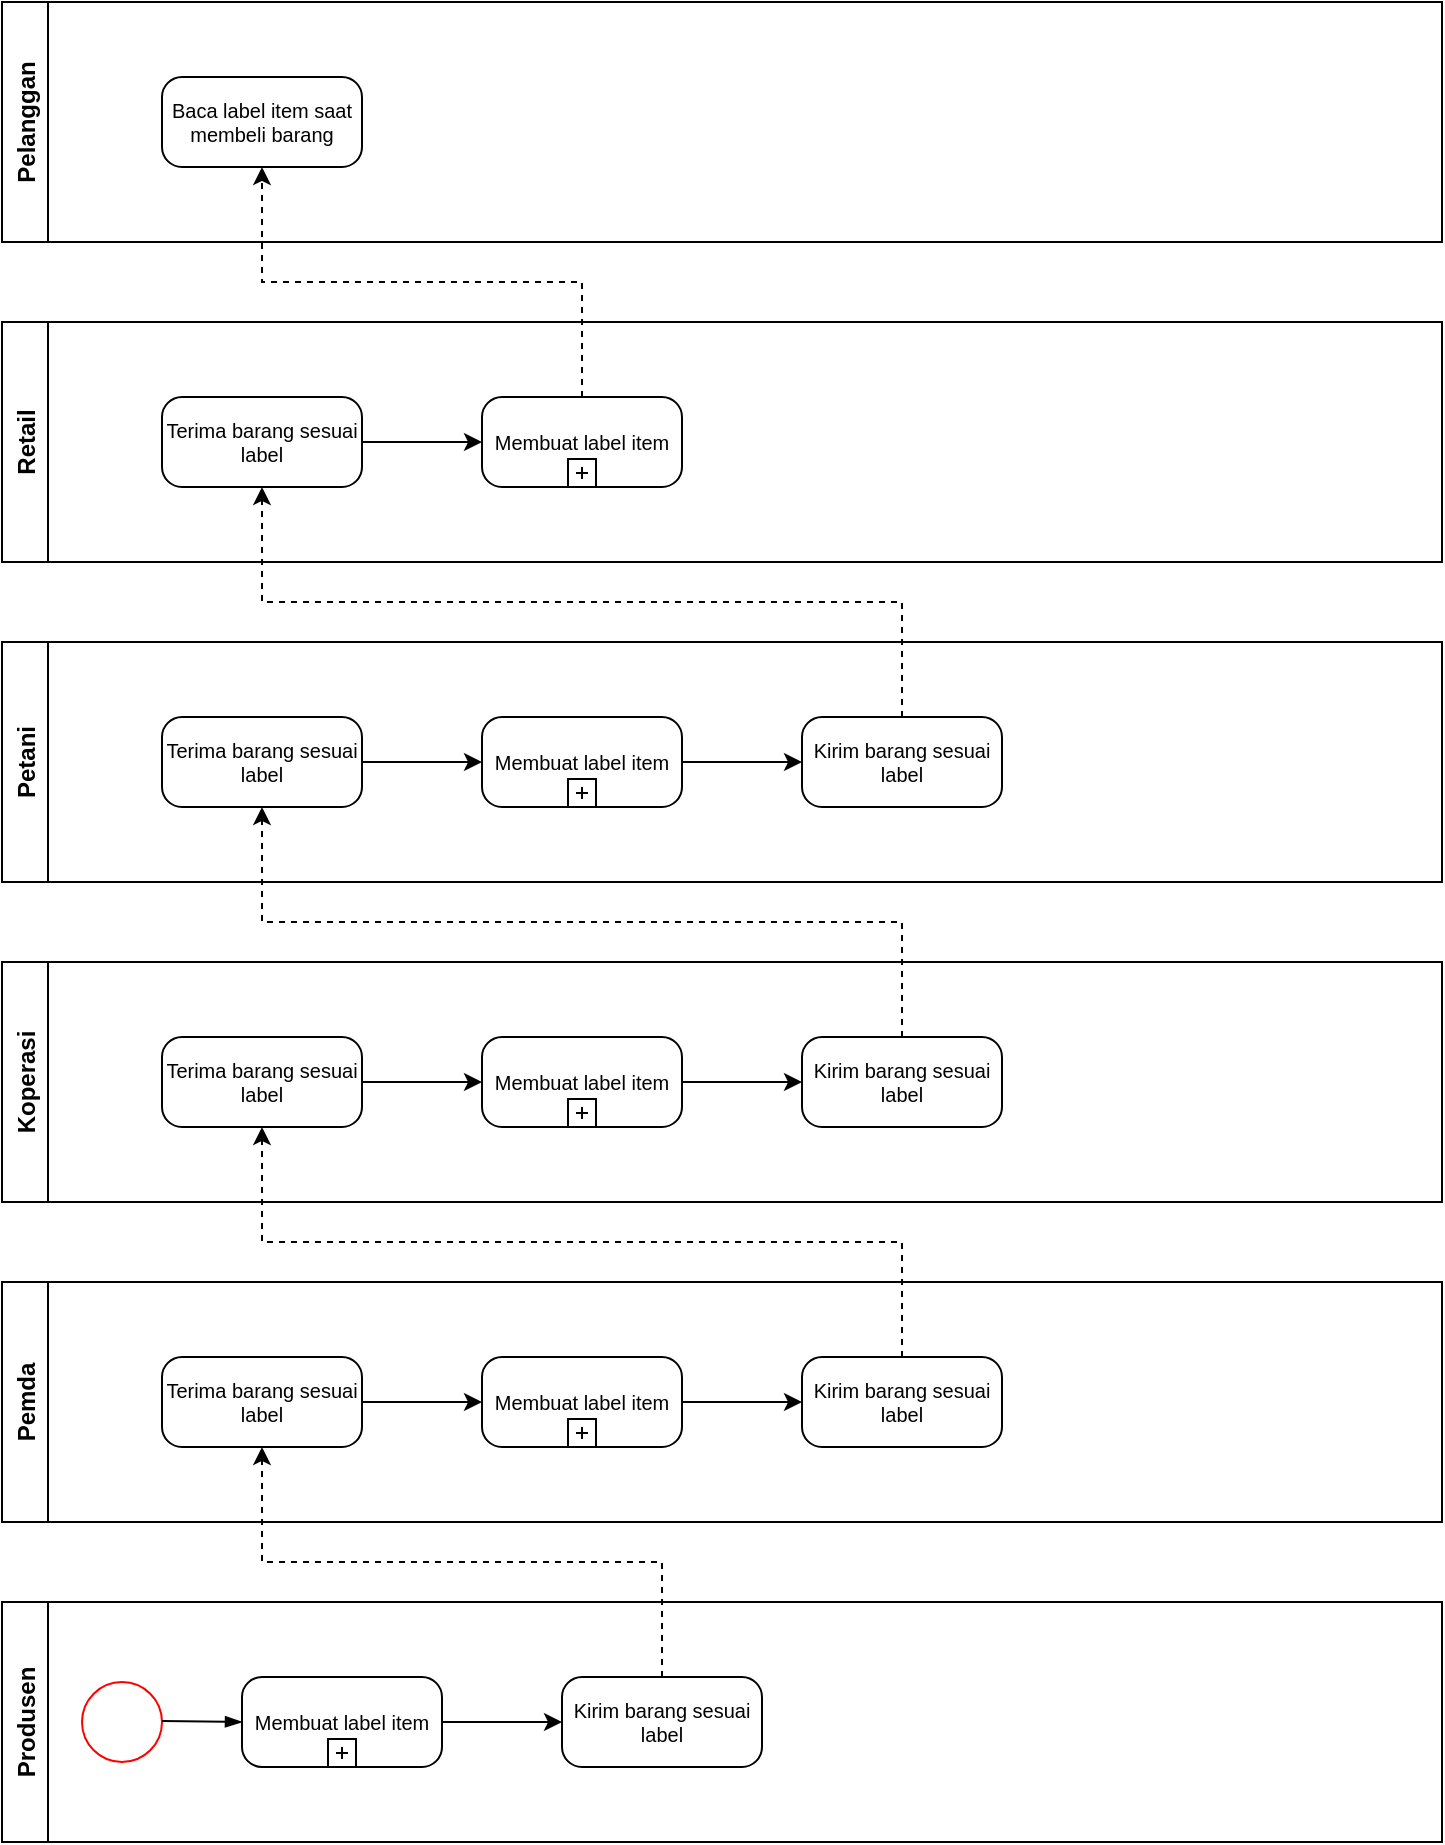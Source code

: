 <mxfile version="16.1.0" type="github">
  <diagram id="prtHgNgQTEPvFCAcTncT" name="Page-1">
    <mxGraphModel dx="868" dy="442" grid="1" gridSize="10" guides="1" tooltips="1" connect="1" arrows="1" fold="1" page="1" pageScale="1" pageWidth="827" pageHeight="1169" math="0" shadow="0">
      <root>
        <mxCell id="0" />
        <mxCell id="1" parent="0" />
        <mxCell id="46JCuXxfw7LI-saH6JU8-1" value="Pemda" style="swimlane;horizontal=0;" parent="1" vertex="1">
          <mxGeometry x="80" y="760" width="720" height="120" as="geometry" />
        </mxCell>
        <mxCell id="N2taPCmN-jDFq6S7jAZY-5" style="edgeStyle=orthogonalEdgeStyle;rounded=0;orthogonalLoop=1;jettySize=auto;html=1;exitX=1;exitY=0.5;exitDx=0;exitDy=0;exitPerimeter=0;entryX=0;entryY=0.5;entryDx=0;entryDy=0;entryPerimeter=0;" edge="1" parent="46JCuXxfw7LI-saH6JU8-1" source="N2taPCmN-jDFq6S7jAZY-2" target="N2taPCmN-jDFq6S7jAZY-4">
          <mxGeometry relative="1" as="geometry" />
        </mxCell>
        <mxCell id="N2taPCmN-jDFq6S7jAZY-2" value="Terima barang sesuai label" style="points=[[0.25,0,0],[0.5,0,0],[0.75,0,0],[1,0.25,0],[1,0.5,0],[1,0.75,0],[0.75,1,0],[0.5,1,0],[0.25,1,0],[0,0.75,0],[0,0.5,0],[0,0.25,0]];shape=mxgraph.bpmn.task;whiteSpace=wrap;rectStyle=rounded;size=10;taskMarker=abstract;fontSize=10;" vertex="1" parent="46JCuXxfw7LI-saH6JU8-1">
          <mxGeometry x="80" y="37.5" width="100" height="45" as="geometry" />
        </mxCell>
        <mxCell id="N2taPCmN-jDFq6S7jAZY-7" style="edgeStyle=orthogonalEdgeStyle;rounded=0;orthogonalLoop=1;jettySize=auto;html=1;exitX=1;exitY=0.5;exitDx=0;exitDy=0;exitPerimeter=0;entryX=0;entryY=0.5;entryDx=0;entryDy=0;entryPerimeter=0;" edge="1" parent="46JCuXxfw7LI-saH6JU8-1" source="N2taPCmN-jDFq6S7jAZY-4" target="N2taPCmN-jDFq6S7jAZY-6">
          <mxGeometry relative="1" as="geometry" />
        </mxCell>
        <mxCell id="N2taPCmN-jDFq6S7jAZY-4" value="Membuat label item" style="points=[[0.25,0,0],[0.5,0,0],[0.75,0,0],[1,0.25,0],[1,0.5,0],[1,0.75,0],[0.75,1,0],[0.5,1,0],[0.25,1,0],[0,0.75,0],[0,0.5,0],[0,0.25,0]];shape=mxgraph.bpmn.task;whiteSpace=wrap;rectStyle=rounded;size=10;taskMarker=abstract;isLoopSub=1;fontSize=10;" vertex="1" parent="46JCuXxfw7LI-saH6JU8-1">
          <mxGeometry x="240" y="37.5" width="100" height="45" as="geometry" />
        </mxCell>
        <mxCell id="N2taPCmN-jDFq6S7jAZY-6" value="Kirim barang sesuai label" style="points=[[0.25,0,0],[0.5,0,0],[0.75,0,0],[1,0.25,0],[1,0.5,0],[1,0.75,0],[0.75,1,0],[0.5,1,0],[0.25,1,0],[0,0.75,0],[0,0.5,0],[0,0.25,0]];shape=mxgraph.bpmn.task;whiteSpace=wrap;rectStyle=rounded;size=10;taskMarker=abstract;fontSize=10;" vertex="1" parent="46JCuXxfw7LI-saH6JU8-1">
          <mxGeometry x="400" y="37.5" width="100" height="45" as="geometry" />
        </mxCell>
        <mxCell id="46JCuXxfw7LI-saH6JU8-4" value="Koperasi" style="swimlane;horizontal=0;" parent="1" vertex="1">
          <mxGeometry x="80" y="600" width="720" height="120" as="geometry" />
        </mxCell>
        <mxCell id="N2taPCmN-jDFq6S7jAZY-11" style="edgeStyle=orthogonalEdgeStyle;rounded=0;orthogonalLoop=1;jettySize=auto;html=1;exitX=1;exitY=0.5;exitDx=0;exitDy=0;exitPerimeter=0;" edge="1" parent="46JCuXxfw7LI-saH6JU8-4" source="N2taPCmN-jDFq6S7jAZY-8" target="N2taPCmN-jDFq6S7jAZY-10">
          <mxGeometry relative="1" as="geometry" />
        </mxCell>
        <mxCell id="N2taPCmN-jDFq6S7jAZY-8" value="Terima barang sesuai label" style="points=[[0.25,0,0],[0.5,0,0],[0.75,0,0],[1,0.25,0],[1,0.5,0],[1,0.75,0],[0.75,1,0],[0.5,1,0],[0.25,1,0],[0,0.75,0],[0,0.5,0],[0,0.25,0]];shape=mxgraph.bpmn.task;whiteSpace=wrap;rectStyle=rounded;size=10;taskMarker=abstract;fontSize=10;" vertex="1" parent="46JCuXxfw7LI-saH6JU8-4">
          <mxGeometry x="80" y="37.5" width="100" height="45" as="geometry" />
        </mxCell>
        <mxCell id="N2taPCmN-jDFq6S7jAZY-13" style="edgeStyle=orthogonalEdgeStyle;rounded=0;orthogonalLoop=1;jettySize=auto;html=1;exitX=1;exitY=0.5;exitDx=0;exitDy=0;exitPerimeter=0;entryX=0;entryY=0.5;entryDx=0;entryDy=0;entryPerimeter=0;" edge="1" parent="46JCuXxfw7LI-saH6JU8-4" source="N2taPCmN-jDFq6S7jAZY-10" target="N2taPCmN-jDFq6S7jAZY-12">
          <mxGeometry relative="1" as="geometry" />
        </mxCell>
        <mxCell id="N2taPCmN-jDFq6S7jAZY-10" value="Membuat label item" style="points=[[0.25,0,0],[0.5,0,0],[0.75,0,0],[1,0.25,0],[1,0.5,0],[1,0.75,0],[0.75,1,0],[0.5,1,0],[0.25,1,0],[0,0.75,0],[0,0.5,0],[0,0.25,0]];shape=mxgraph.bpmn.task;whiteSpace=wrap;rectStyle=rounded;size=10;taskMarker=abstract;isLoopSub=1;fontSize=10;" vertex="1" parent="46JCuXxfw7LI-saH6JU8-4">
          <mxGeometry x="240" y="37.5" width="100" height="45" as="geometry" />
        </mxCell>
        <mxCell id="N2taPCmN-jDFq6S7jAZY-12" value="Kirim barang sesuai label" style="points=[[0.25,0,0],[0.5,0,0],[0.75,0,0],[1,0.25,0],[1,0.5,0],[1,0.75,0],[0.75,1,0],[0.5,1,0],[0.25,1,0],[0,0.75,0],[0,0.5,0],[0,0.25,0]];shape=mxgraph.bpmn.task;whiteSpace=wrap;rectStyle=rounded;size=10;taskMarker=abstract;fontSize=10;" vertex="1" parent="46JCuXxfw7LI-saH6JU8-4">
          <mxGeometry x="400" y="37.5" width="100" height="45" as="geometry" />
        </mxCell>
        <mxCell id="46JCuXxfw7LI-saH6JU8-5" value="Petani" style="swimlane;horizontal=0;startSize=23;" parent="1" vertex="1">
          <mxGeometry x="80" y="440" width="720" height="120" as="geometry" />
        </mxCell>
        <mxCell id="N2taPCmN-jDFq6S7jAZY-19" style="edgeStyle=orthogonalEdgeStyle;rounded=0;orthogonalLoop=1;jettySize=auto;html=1;exitX=1;exitY=0.5;exitDx=0;exitDy=0;exitPerimeter=0;entryX=0;entryY=0.5;entryDx=0;entryDy=0;entryPerimeter=0;" edge="1" parent="46JCuXxfw7LI-saH6JU8-5" source="N2taPCmN-jDFq6S7jAZY-14" target="N2taPCmN-jDFq6S7jAZY-15">
          <mxGeometry relative="1" as="geometry" />
        </mxCell>
        <mxCell id="N2taPCmN-jDFq6S7jAZY-14" value="Terima barang sesuai label" style="points=[[0.25,0,0],[0.5,0,0],[0.75,0,0],[1,0.25,0],[1,0.5,0],[1,0.75,0],[0.75,1,0],[0.5,1,0],[0.25,1,0],[0,0.75,0],[0,0.5,0],[0,0.25,0]];shape=mxgraph.bpmn.task;whiteSpace=wrap;rectStyle=rounded;size=10;taskMarker=abstract;fontSize=10;" vertex="1" parent="46JCuXxfw7LI-saH6JU8-5">
          <mxGeometry x="80" y="37.5" width="100" height="45" as="geometry" />
        </mxCell>
        <mxCell id="N2taPCmN-jDFq6S7jAZY-20" style="edgeStyle=orthogonalEdgeStyle;rounded=0;orthogonalLoop=1;jettySize=auto;html=1;exitX=1;exitY=0.5;exitDx=0;exitDy=0;exitPerimeter=0;entryX=0;entryY=0.5;entryDx=0;entryDy=0;entryPerimeter=0;" edge="1" parent="46JCuXxfw7LI-saH6JU8-5" source="N2taPCmN-jDFq6S7jAZY-15" target="N2taPCmN-jDFq6S7jAZY-16">
          <mxGeometry relative="1" as="geometry" />
        </mxCell>
        <mxCell id="N2taPCmN-jDFq6S7jAZY-15" value="Membuat label item" style="points=[[0.25,0,0],[0.5,0,0],[0.75,0,0],[1,0.25,0],[1,0.5,0],[1,0.75,0],[0.75,1,0],[0.5,1,0],[0.25,1,0],[0,0.75,0],[0,0.5,0],[0,0.25,0]];shape=mxgraph.bpmn.task;whiteSpace=wrap;rectStyle=rounded;size=10;taskMarker=abstract;isLoopSub=1;fontSize=10;" vertex="1" parent="46JCuXxfw7LI-saH6JU8-5">
          <mxGeometry x="240" y="37.5" width="100" height="45" as="geometry" />
        </mxCell>
        <mxCell id="N2taPCmN-jDFq6S7jAZY-16" value="Kirim barang sesuai label" style="points=[[0.25,0,0],[0.5,0,0],[0.75,0,0],[1,0.25,0],[1,0.5,0],[1,0.75,0],[0.75,1,0],[0.5,1,0],[0.25,1,0],[0,0.75,0],[0,0.5,0],[0,0.25,0]];shape=mxgraph.bpmn.task;whiteSpace=wrap;rectStyle=rounded;size=10;taskMarker=abstract;fontSize=10;" vertex="1" parent="46JCuXxfw7LI-saH6JU8-5">
          <mxGeometry x="400" y="37.5" width="100" height="45" as="geometry" />
        </mxCell>
        <mxCell id="46JCuXxfw7LI-saH6JU8-6" value="Pelanggan" style="swimlane;horizontal=0;startSize=23;" parent="1" vertex="1">
          <mxGeometry x="80" y="120" width="720" height="120" as="geometry" />
        </mxCell>
        <mxCell id="N2taPCmN-jDFq6S7jAZY-27" value="Baca label item saat membeli barang" style="points=[[0.25,0,0],[0.5,0,0],[0.75,0,0],[1,0.25,0],[1,0.5,0],[1,0.75,0],[0.75,1,0],[0.5,1,0],[0.25,1,0],[0,0.75,0],[0,0.5,0],[0,0.25,0]];shape=mxgraph.bpmn.task;whiteSpace=wrap;rectStyle=rounded;size=10;taskMarker=abstract;fontSize=10;" vertex="1" parent="46JCuXxfw7LI-saH6JU8-6">
          <mxGeometry x="80" y="37.5" width="100" height="45" as="geometry" />
        </mxCell>
        <mxCell id="46JCuXxfw7LI-saH6JU8-7" value="Produsen" style="swimlane;horizontal=0;startSize=23;" parent="1" vertex="1">
          <mxGeometry x="80" y="920" width="720" height="120" as="geometry" />
        </mxCell>
        <mxCell id="46JCuXxfw7LI-saH6JU8-8" value="" style="ellipse;whiteSpace=wrap;html=1;aspect=fixed;strokeColor=#FF0000;" parent="46JCuXxfw7LI-saH6JU8-7" vertex="1">
          <mxGeometry x="40" y="40" width="40" height="40" as="geometry" />
        </mxCell>
        <mxCell id="fUq5Y2bzuS52Zacvv2sS-2" value="Kirim barang sesuai label" style="points=[[0.25,0,0],[0.5,0,0],[0.75,0,0],[1,0.25,0],[1,0.5,0],[1,0.75,0],[0.75,1,0],[0.5,1,0],[0.25,1,0],[0,0.75,0],[0,0.5,0],[0,0.25,0]];shape=mxgraph.bpmn.task;whiteSpace=wrap;rectStyle=rounded;size=10;taskMarker=abstract;fontSize=10;" parent="46JCuXxfw7LI-saH6JU8-7" vertex="1">
          <mxGeometry x="280" y="37.5" width="100" height="45" as="geometry" />
        </mxCell>
        <mxCell id="fUq5Y2bzuS52Zacvv2sS-8" style="edgeStyle=none;rounded=0;orthogonalLoop=1;jettySize=auto;html=1;exitX=1;exitY=0.5;exitDx=0;exitDy=0;exitPerimeter=0;fontSize=10;" parent="46JCuXxfw7LI-saH6JU8-7" source="fUq5Y2bzuS52Zacvv2sS-3" target="fUq5Y2bzuS52Zacvv2sS-2" edge="1">
          <mxGeometry relative="1" as="geometry" />
        </mxCell>
        <mxCell id="fUq5Y2bzuS52Zacvv2sS-3" value="Membuat label item" style="points=[[0.25,0,0],[0.5,0,0],[0.75,0,0],[1,0.25,0],[1,0.5,0],[1,0.75,0],[0.75,1,0],[0.5,1,0],[0.25,1,0],[0,0.75,0],[0,0.5,0],[0,0.25,0]];shape=mxgraph.bpmn.task;whiteSpace=wrap;rectStyle=rounded;size=10;taskMarker=abstract;isLoopSub=1;fontSize=10;" parent="46JCuXxfw7LI-saH6JU8-7" vertex="1">
          <mxGeometry x="120" y="37.5" width="100" height="45" as="geometry" />
        </mxCell>
        <mxCell id="fUq5Y2bzuS52Zacvv2sS-4" value="" style="fontSize=12;html=1;endArrow=blockThin;endFill=1;rounded=0;entryX=0;entryY=0.5;entryDx=0;entryDy=0;entryPerimeter=0;" parent="46JCuXxfw7LI-saH6JU8-7" target="fUq5Y2bzuS52Zacvv2sS-3" edge="1">
          <mxGeometry width="160" relative="1" as="geometry">
            <mxPoint x="80" y="59.5" as="sourcePoint" />
            <mxPoint x="240" y="59.5" as="targetPoint" />
          </mxGeometry>
        </mxCell>
        <mxCell id="N2taPCmN-jDFq6S7jAZY-1" value="Retail" style="swimlane;horizontal=0;startSize=23;" vertex="1" parent="1">
          <mxGeometry x="80" y="280" width="720" height="120" as="geometry" />
        </mxCell>
        <mxCell id="N2taPCmN-jDFq6S7jAZY-22" value="Terima barang sesuai label" style="points=[[0.25,0,0],[0.5,0,0],[0.75,0,0],[1,0.25,0],[1,0.5,0],[1,0.75,0],[0.75,1,0],[0.5,1,0],[0.25,1,0],[0,0.75,0],[0,0.5,0],[0,0.25,0]];shape=mxgraph.bpmn.task;whiteSpace=wrap;rectStyle=rounded;size=10;taskMarker=abstract;fontSize=10;" vertex="1" parent="N2taPCmN-jDFq6S7jAZY-1">
          <mxGeometry x="80" y="37.5" width="100" height="45" as="geometry" />
        </mxCell>
        <mxCell id="N2taPCmN-jDFq6S7jAZY-24" value="Membuat label item" style="points=[[0.25,0,0],[0.5,0,0],[0.75,0,0],[1,0.25,0],[1,0.5,0],[1,0.75,0],[0.75,1,0],[0.5,1,0],[0.25,1,0],[0,0.75,0],[0,0.5,0],[0,0.25,0]];shape=mxgraph.bpmn.task;whiteSpace=wrap;rectStyle=rounded;size=10;taskMarker=abstract;isLoopSub=1;fontSize=10;" vertex="1" parent="N2taPCmN-jDFq6S7jAZY-1">
          <mxGeometry x="240" y="37.5" width="100" height="45" as="geometry" />
        </mxCell>
        <mxCell id="N2taPCmN-jDFq6S7jAZY-21" style="edgeStyle=orthogonalEdgeStyle;rounded=0;orthogonalLoop=1;jettySize=auto;html=1;exitX=1;exitY=0.5;exitDx=0;exitDy=0;exitPerimeter=0;entryX=0;entryY=0.5;entryDx=0;entryDy=0;entryPerimeter=0;" edge="1" parent="N2taPCmN-jDFq6S7jAZY-1" source="N2taPCmN-jDFq6S7jAZY-22" target="N2taPCmN-jDFq6S7jAZY-24">
          <mxGeometry relative="1" as="geometry" />
        </mxCell>
        <mxCell id="N2taPCmN-jDFq6S7jAZY-3" style="edgeStyle=orthogonalEdgeStyle;rounded=0;orthogonalLoop=1;jettySize=auto;html=1;exitX=0.5;exitY=0;exitDx=0;exitDy=0;exitPerimeter=0;entryX=0.5;entryY=1;entryDx=0;entryDy=0;entryPerimeter=0;dashed=1;" edge="1" parent="1" source="fUq5Y2bzuS52Zacvv2sS-2" target="N2taPCmN-jDFq6S7jAZY-2">
          <mxGeometry relative="1" as="geometry" />
        </mxCell>
        <mxCell id="N2taPCmN-jDFq6S7jAZY-9" style="edgeStyle=orthogonalEdgeStyle;rounded=0;orthogonalLoop=1;jettySize=auto;html=1;exitX=0.5;exitY=0;exitDx=0;exitDy=0;exitPerimeter=0;entryX=0.5;entryY=1;entryDx=0;entryDy=0;entryPerimeter=0;dashed=1;" edge="1" parent="1" source="N2taPCmN-jDFq6S7jAZY-6" target="N2taPCmN-jDFq6S7jAZY-8">
          <mxGeometry relative="1" as="geometry" />
        </mxCell>
        <mxCell id="N2taPCmN-jDFq6S7jAZY-18" style="edgeStyle=orthogonalEdgeStyle;rounded=0;orthogonalLoop=1;jettySize=auto;html=1;exitX=0.5;exitY=0;exitDx=0;exitDy=0;exitPerimeter=0;entryX=0.5;entryY=1;entryDx=0;entryDy=0;entryPerimeter=0;dashed=1;" edge="1" parent="1" source="N2taPCmN-jDFq6S7jAZY-12" target="N2taPCmN-jDFq6S7jAZY-14">
          <mxGeometry relative="1" as="geometry" />
        </mxCell>
        <mxCell id="N2taPCmN-jDFq6S7jAZY-26" style="edgeStyle=orthogonalEdgeStyle;rounded=0;orthogonalLoop=1;jettySize=auto;html=1;exitX=0.5;exitY=0;exitDx=0;exitDy=0;exitPerimeter=0;entryX=0.5;entryY=1;entryDx=0;entryDy=0;entryPerimeter=0;dashed=1;" edge="1" parent="1" source="N2taPCmN-jDFq6S7jAZY-16" target="N2taPCmN-jDFq6S7jAZY-22">
          <mxGeometry relative="1" as="geometry" />
        </mxCell>
        <mxCell id="N2taPCmN-jDFq6S7jAZY-28" style="edgeStyle=orthogonalEdgeStyle;rounded=0;orthogonalLoop=1;jettySize=auto;html=1;exitX=0.5;exitY=0;exitDx=0;exitDy=0;exitPerimeter=0;dashed=1;" edge="1" parent="1" source="N2taPCmN-jDFq6S7jAZY-24" target="N2taPCmN-jDFq6S7jAZY-27">
          <mxGeometry relative="1" as="geometry" />
        </mxCell>
      </root>
    </mxGraphModel>
  </diagram>
</mxfile>
